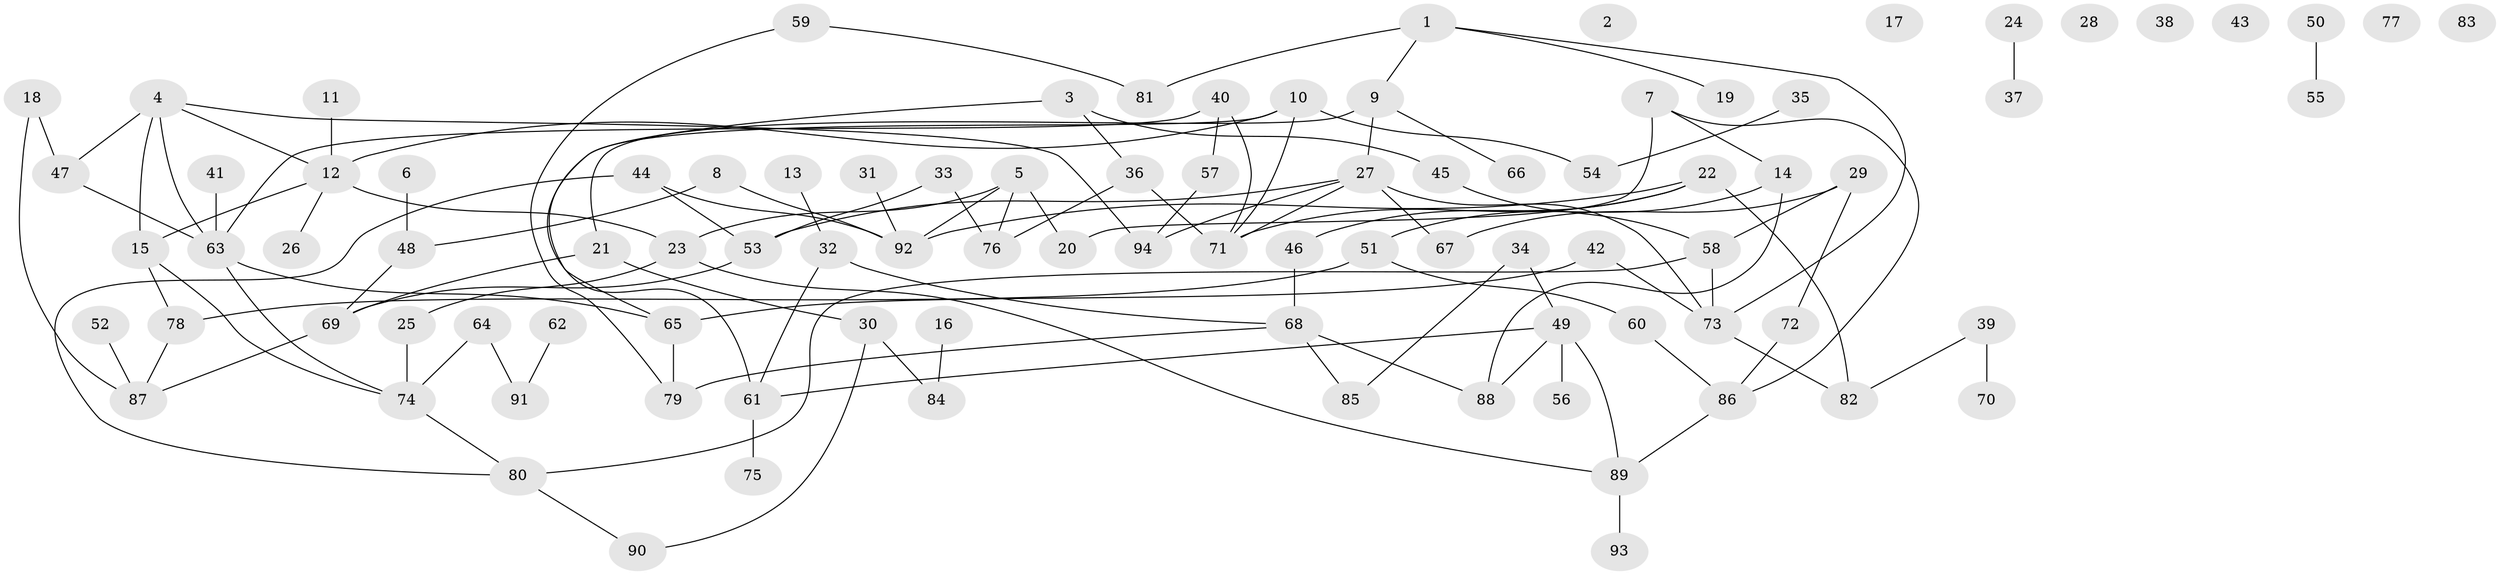 // coarse degree distribution, {4: 0.18421052631578946, 1: 0.13157894736842105, 3: 0.21052631578947367, 6: 0.10526315789473684, 2: 0.15789473684210525, 5: 0.18421052631578946, 8: 0.02631578947368421}
// Generated by graph-tools (version 1.1) at 2025/35/03/04/25 23:35:49]
// undirected, 94 vertices, 119 edges
graph export_dot {
  node [color=gray90,style=filled];
  1;
  2;
  3;
  4;
  5;
  6;
  7;
  8;
  9;
  10;
  11;
  12;
  13;
  14;
  15;
  16;
  17;
  18;
  19;
  20;
  21;
  22;
  23;
  24;
  25;
  26;
  27;
  28;
  29;
  30;
  31;
  32;
  33;
  34;
  35;
  36;
  37;
  38;
  39;
  40;
  41;
  42;
  43;
  44;
  45;
  46;
  47;
  48;
  49;
  50;
  51;
  52;
  53;
  54;
  55;
  56;
  57;
  58;
  59;
  60;
  61;
  62;
  63;
  64;
  65;
  66;
  67;
  68;
  69;
  70;
  71;
  72;
  73;
  74;
  75;
  76;
  77;
  78;
  79;
  80;
  81;
  82;
  83;
  84;
  85;
  86;
  87;
  88;
  89;
  90;
  91;
  92;
  93;
  94;
  1 -- 9;
  1 -- 19;
  1 -- 73;
  1 -- 81;
  3 -- 36;
  3 -- 45;
  3 -- 61;
  4 -- 12;
  4 -- 15;
  4 -- 47;
  4 -- 63;
  4 -- 94;
  5 -- 20;
  5 -- 23;
  5 -- 76;
  5 -- 92;
  6 -- 48;
  7 -- 14;
  7 -- 20;
  7 -- 86;
  8 -- 48;
  8 -- 92;
  9 -- 21;
  9 -- 27;
  9 -- 66;
  10 -- 12;
  10 -- 54;
  10 -- 65;
  10 -- 71;
  11 -- 12;
  12 -- 15;
  12 -- 23;
  12 -- 26;
  13 -- 32;
  14 -- 51;
  14 -- 88;
  15 -- 74;
  15 -- 78;
  16 -- 84;
  18 -- 47;
  18 -- 87;
  21 -- 30;
  21 -- 69;
  22 -- 46;
  22 -- 71;
  22 -- 82;
  22 -- 92;
  23 -- 25;
  23 -- 89;
  24 -- 37;
  25 -- 74;
  27 -- 53;
  27 -- 67;
  27 -- 71;
  27 -- 73;
  27 -- 94;
  29 -- 58;
  29 -- 67;
  29 -- 72;
  30 -- 84;
  30 -- 90;
  31 -- 92;
  32 -- 61;
  32 -- 68;
  33 -- 53;
  33 -- 76;
  34 -- 49;
  34 -- 85;
  35 -- 54;
  36 -- 71;
  36 -- 76;
  39 -- 70;
  39 -- 82;
  40 -- 57;
  40 -- 63;
  40 -- 71;
  41 -- 63;
  42 -- 65;
  42 -- 73;
  44 -- 53;
  44 -- 80;
  44 -- 92;
  45 -- 58;
  46 -- 68;
  47 -- 63;
  48 -- 69;
  49 -- 56;
  49 -- 61;
  49 -- 88;
  49 -- 89;
  50 -- 55;
  51 -- 60;
  51 -- 78;
  52 -- 87;
  53 -- 69;
  57 -- 94;
  58 -- 73;
  58 -- 80;
  59 -- 79;
  59 -- 81;
  60 -- 86;
  61 -- 75;
  62 -- 91;
  63 -- 65;
  63 -- 74;
  64 -- 74;
  64 -- 91;
  65 -- 79;
  68 -- 79;
  68 -- 85;
  68 -- 88;
  69 -- 87;
  72 -- 86;
  73 -- 82;
  74 -- 80;
  78 -- 87;
  80 -- 90;
  86 -- 89;
  89 -- 93;
}
